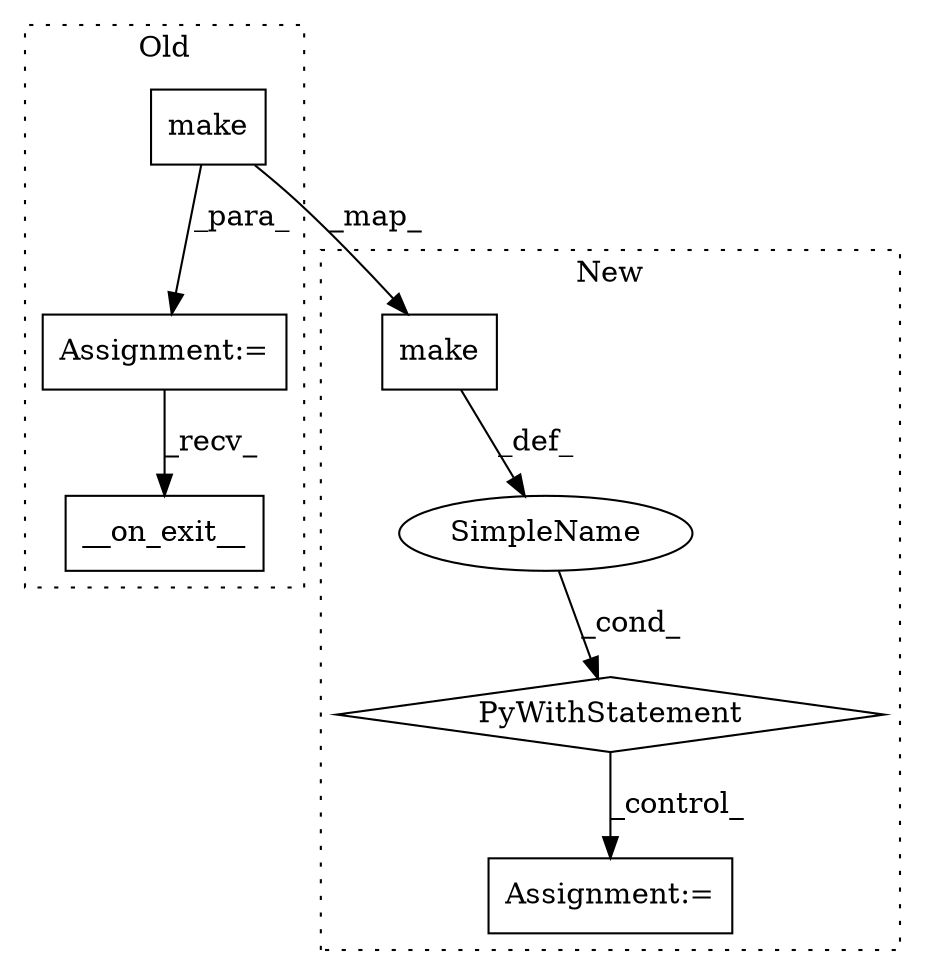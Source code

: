 digraph G {
subgraph cluster0 {
1 [label="make" a="32" s="1485,1504" l="5,1" shape="box"];
3 [label="Assignment:=" a="7" s="1475" l="1" shape="box"];
4 [label="__on_exit__" a="32" s="1599" l="13" shape="box"];
label = "Old";
style="dotted";
}
subgraph cluster1 {
2 [label="make" a="32" s="1491,1510" l="5,1" shape="box"];
5 [label="PyWithStatement" a="104" s="1472,1511" l="10,2" shape="diamond"];
6 [label="SimpleName" a="42" s="" l="" shape="ellipse"];
7 [label="Assignment:=" a="7" s="1525" l="3" shape="box"];
label = "New";
style="dotted";
}
1 -> 3 [label="_para_"];
1 -> 2 [label="_map_"];
2 -> 6 [label="_def_"];
3 -> 4 [label="_recv_"];
5 -> 7 [label="_control_"];
6 -> 5 [label="_cond_"];
}